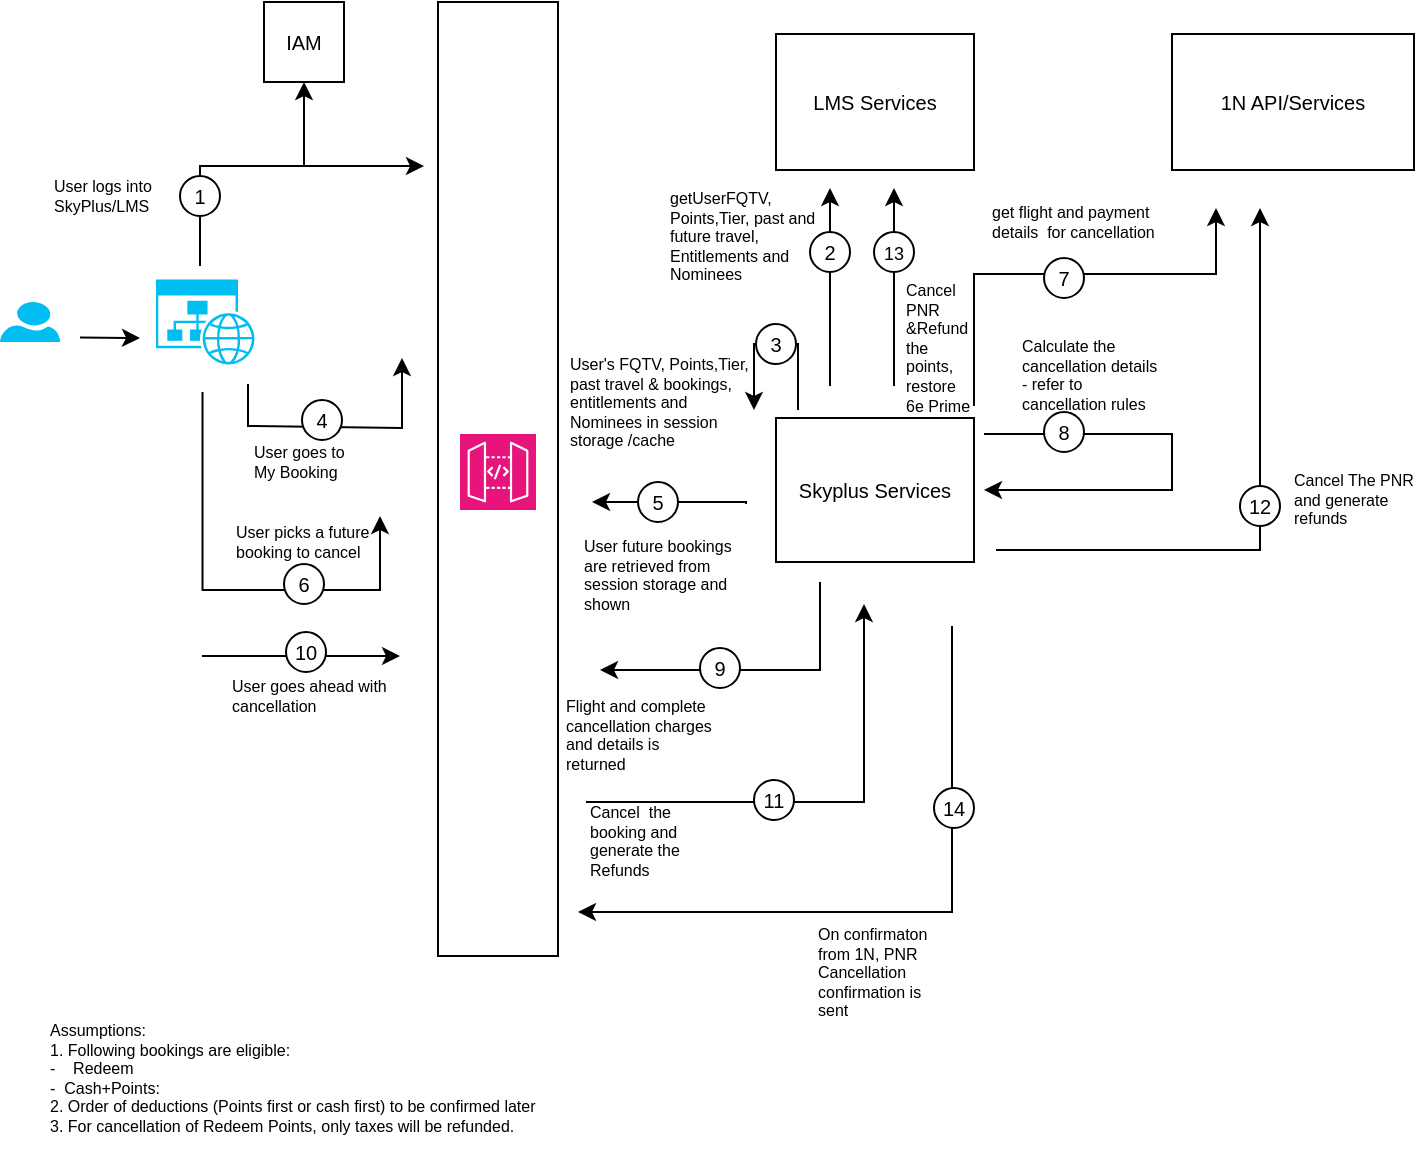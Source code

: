 <mxfile version="24.0.2" type="github" pages="2">
  <diagram name="RedeemPoints_CashPoints" id="OwfiVeOAE6O_KrkkMr-Q">
    <mxGraphModel dx="1034" dy="446" grid="1" gridSize="11" guides="1" tooltips="1" connect="1" arrows="1" fold="1" page="1" pageScale="1" pageWidth="850" pageHeight="1100" math="0" shadow="0">
      <root>
        <mxCell id="0" />
        <mxCell id="1" parent="0" />
        <mxCell id="SMNPBds_AobCi2813BHv-37" value="" style="verticalLabelPosition=bottom;html=1;verticalAlign=top;align=center;strokeColor=none;fillColor=#00BEF2;shape=mxgraph.azure.user;" parent="1" vertex="1">
          <mxGeometry x="8" y="190" width="30" height="20" as="geometry" />
        </mxCell>
        <mxCell id="SMNPBds_AobCi2813BHv-42" value="" style="rounded=0;whiteSpace=wrap;html=1;" parent="1" vertex="1">
          <mxGeometry x="227" y="40" width="60" height="477" as="geometry" />
        </mxCell>
        <mxCell id="SMNPBds_AobCi2813BHv-39" value="" style="verticalLabelPosition=bottom;html=1;verticalAlign=top;align=center;strokeColor=none;fillColor=#00BEF2;shape=mxgraph.azure.website_generic;pointerEvents=1;" parent="1" vertex="1">
          <mxGeometry x="86" y="178.75" width="50" height="42.5" as="geometry" />
        </mxCell>
        <mxCell id="SMNPBds_AobCi2813BHv-41" value="" style="sketch=0;points=[[0,0,0],[0.25,0,0],[0.5,0,0],[0.75,0,0],[1,0,0],[0,1,0],[0.25,1,0],[0.5,1,0],[0.75,1,0],[1,1,0],[0,0.25,0],[0,0.5,0],[0,0.75,0],[1,0.25,0],[1,0.5,0],[1,0.75,0]];outlineConnect=0;fontColor=#232F3E;fillColor=#E7157B;strokeColor=#ffffff;dashed=0;verticalLabelPosition=bottom;verticalAlign=top;align=center;html=1;fontSize=12;fontStyle=0;aspect=fixed;shape=mxgraph.aws4.resourceIcon;resIcon=mxgraph.aws4.api_gateway;" parent="1" vertex="1">
          <mxGeometry x="238" y="256" width="38" height="38" as="geometry" />
        </mxCell>
        <mxCell id="SMNPBds_AobCi2813BHv-43" value="" style="endArrow=classic;html=1;rounded=0;" parent="1" edge="1">
          <mxGeometry width="50" height="50" relative="1" as="geometry">
            <mxPoint x="48" y="207.75" as="sourcePoint" />
            <mxPoint x="78" y="208" as="targetPoint" />
          </mxGeometry>
        </mxCell>
        <mxCell id="SMNPBds_AobCi2813BHv-44" value="" style="endArrow=classic;html=1;rounded=0;" parent="1" edge="1">
          <mxGeometry width="50" height="50" relative="1" as="geometry">
            <mxPoint x="108" y="172" as="sourcePoint" />
            <mxPoint x="220" y="122" as="targetPoint" />
            <Array as="points">
              <mxPoint x="108" y="122" />
            </Array>
          </mxGeometry>
        </mxCell>
        <mxCell id="SMNPBds_AobCi2813BHv-49" value="" style="endArrow=classic;html=1;rounded=0;entryX=0.5;entryY=1;entryDx=0;entryDy=0;" parent="1" target="SMNPBds_AobCi2813BHv-48" edge="1">
          <mxGeometry width="50" height="50" relative="1" as="geometry">
            <mxPoint x="160" y="122" as="sourcePoint" />
            <mxPoint x="200" y="72" as="targetPoint" />
          </mxGeometry>
        </mxCell>
        <mxCell id="SMNPBds_AobCi2813BHv-48" value="&lt;font style=&quot;font-size: 10px;&quot;&gt;IAM&lt;/font&gt;" style="rounded=0;whiteSpace=wrap;html=1;" parent="1" vertex="1">
          <mxGeometry x="140" y="40" width="40" height="40" as="geometry" />
        </mxCell>
        <mxCell id="SMNPBds_AobCi2813BHv-47" value="" style="ellipse;whiteSpace=wrap;html=1;aspect=fixed;" parent="1" vertex="1">
          <mxGeometry x="98" y="127" width="20" height="20" as="geometry" />
        </mxCell>
        <mxCell id="SMNPBds_AobCi2813BHv-46" value="&lt;font style=&quot;font-size: 10px;&quot;&gt;1&lt;/font&gt;" style="text;html=1;strokeColor=none;fillColor=none;align=center;verticalAlign=middle;whiteSpace=wrap;rounded=0;" parent="1" vertex="1">
          <mxGeometry x="93" y="127" width="30" height="20" as="geometry" />
        </mxCell>
        <mxCell id="SMNPBds_AobCi2813BHv-54" value="User logs into SkyPlus/LMS" style="text;html=1;strokeColor=none;fillColor=none;align=left;verticalAlign=top;whiteSpace=wrap;rounded=0;fontSize=8;" parent="1" vertex="1">
          <mxGeometry x="32.5" y="120.5" width="58.5" height="38.5" as="geometry" />
        </mxCell>
        <mxCell id="SMNPBds_AobCi2813BHv-55" value="" style="endArrow=classic;html=1;rounded=0;entryX=1;entryY=1;entryDx=0;entryDy=0;" parent="1" edge="1">
          <mxGeometry width="50" height="50" relative="1" as="geometry">
            <mxPoint x="132" y="231" as="sourcePoint" />
            <mxPoint x="209" y="218" as="targetPoint" />
            <Array as="points">
              <mxPoint x="132" y="252" />
              <mxPoint x="209" y="253" />
            </Array>
          </mxGeometry>
        </mxCell>
        <mxCell id="SMNPBds_AobCi2813BHv-56" value="" style="ellipse;whiteSpace=wrap;html=1;aspect=fixed;" parent="1" vertex="1">
          <mxGeometry x="159" y="239" width="20" height="20" as="geometry" />
        </mxCell>
        <mxCell id="SMNPBds_AobCi2813BHv-57" value="&lt;font style=&quot;font-size: 10px;&quot;&gt;4&lt;/font&gt;" style="text;html=1;strokeColor=none;fillColor=none;align=center;verticalAlign=middle;whiteSpace=wrap;rounded=0;" parent="1" vertex="1">
          <mxGeometry x="154" y="239" width="30" height="20" as="geometry" />
        </mxCell>
        <mxCell id="SMNPBds_AobCi2813BHv-58" value="User goes to My Booking" style="text;html=1;strokeColor=none;fillColor=none;align=left;verticalAlign=top;whiteSpace=wrap;rounded=0;fontSize=8;" parent="1" vertex="1">
          <mxGeometry x="132.5" y="253.5" width="58.5" height="43.5" as="geometry" />
        </mxCell>
        <mxCell id="SMNPBds_AobCi2813BHv-59" value="&lt;font style=&quot;font-size: 10px;&quot;&gt;LMS Services&lt;/font&gt;" style="rounded=0;whiteSpace=wrap;html=1;" parent="1" vertex="1">
          <mxGeometry x="396" y="56" width="99" height="68" as="geometry" />
        </mxCell>
        <mxCell id="SMNPBds_AobCi2813BHv-60" value="&lt;font style=&quot;font-size: 10px;&quot;&gt;Skyplus Services&lt;/font&gt;" style="rounded=0;whiteSpace=wrap;html=1;" parent="1" vertex="1">
          <mxGeometry x="396" y="248" width="99" height="72" as="geometry" />
        </mxCell>
        <mxCell id="SMNPBds_AobCi2813BHv-70" value="&lt;font style=&quot;font-size: 10px;&quot;&gt;1N API/Services&lt;/font&gt;" style="rounded=0;whiteSpace=wrap;html=1;" parent="1" vertex="1">
          <mxGeometry x="594" y="56" width="121" height="68" as="geometry" />
        </mxCell>
        <mxCell id="SMNPBds_AobCi2813BHv-84" value="" style="endArrow=classic;html=1;rounded=0;" parent="1" edge="1">
          <mxGeometry width="50" height="50" relative="1" as="geometry">
            <mxPoint x="500" y="256" as="sourcePoint" />
            <mxPoint x="500" y="284" as="targetPoint" />
            <Array as="points">
              <mxPoint x="594" y="256" />
              <mxPoint x="594" y="284" />
            </Array>
          </mxGeometry>
        </mxCell>
        <mxCell id="SMNPBds_AobCi2813BHv-85" value="" style="ellipse;whiteSpace=wrap;html=1;aspect=fixed;" parent="1" vertex="1">
          <mxGeometry x="530" y="245" width="20" height="20" as="geometry" />
        </mxCell>
        <mxCell id="SMNPBds_AobCi2813BHv-86" value="&lt;span style=&quot;font-size: 10px;&quot;&gt;8&lt;/span&gt;" style="text;html=1;strokeColor=none;fillColor=none;align=center;verticalAlign=middle;whiteSpace=wrap;rounded=0;" parent="1" vertex="1">
          <mxGeometry x="525" y="245" width="30" height="20" as="geometry" />
        </mxCell>
        <mxCell id="0PA8DL0PbdsnvtNAlWwM-7" value="Calculate the cancellation details - refer to cancellation rules" style="text;html=1;strokeColor=none;fillColor=none;align=left;verticalAlign=top;whiteSpace=wrap;rounded=0;fontSize=8;" parent="1" vertex="1">
          <mxGeometry x="516.87" y="201" width="72" height="33" as="geometry" />
        </mxCell>
        <mxCell id="0PA8DL0PbdsnvtNAlWwM-42" value="" style="endArrow=classic;html=1;rounded=0;" parent="1" edge="1">
          <mxGeometry width="50" height="50" relative="1" as="geometry">
            <mxPoint x="381" y="291" as="sourcePoint" />
            <mxPoint x="304" y="290" as="targetPoint" />
            <Array as="points">
              <mxPoint x="381" y="290" />
              <mxPoint x="304" y="290" />
            </Array>
          </mxGeometry>
        </mxCell>
        <mxCell id="0PA8DL0PbdsnvtNAlWwM-43" value="" style="ellipse;whiteSpace=wrap;html=1;aspect=fixed;" parent="1" vertex="1">
          <mxGeometry x="327" y="280" width="20" height="20" as="geometry" />
        </mxCell>
        <mxCell id="0PA8DL0PbdsnvtNAlWwM-44" value="&lt;font style=&quot;font-size: 10px;&quot;&gt;5&lt;/font&gt;" style="text;html=1;strokeColor=none;fillColor=none;align=center;verticalAlign=middle;whiteSpace=wrap;rounded=0;" parent="1" vertex="1">
          <mxGeometry x="322" y="280" width="30" height="20" as="geometry" />
        </mxCell>
        <mxCell id="b6XpkM-lyrF8tY9y0PFV-2" value="" style="endArrow=classic;html=1;rounded=0;" parent="1" edge="1">
          <mxGeometry width="50" height="50" relative="1" as="geometry">
            <mxPoint x="407" y="244" as="sourcePoint" />
            <mxPoint x="385" y="244" as="targetPoint" />
            <Array as="points">
              <mxPoint x="407" y="211" />
              <mxPoint x="385" y="211" />
            </Array>
          </mxGeometry>
        </mxCell>
        <mxCell id="b6XpkM-lyrF8tY9y0PFV-3" value="User&#39;s FQTV, Points,Tier, past travel &amp;amp; bookings, entitlements and Nominees in session storage /cache" style="text;html=1;strokeColor=none;fillColor=none;align=left;verticalAlign=top;whiteSpace=wrap;rounded=0;fontSize=8;" parent="1" vertex="1">
          <mxGeometry x="291" y="210" width="94" height="52" as="geometry" />
        </mxCell>
        <mxCell id="b6XpkM-lyrF8tY9y0PFV-6" value="" style="ellipse;whiteSpace=wrap;html=1;aspect=fixed;" parent="1" vertex="1">
          <mxGeometry x="386" y="201" width="20" height="20" as="geometry" />
        </mxCell>
        <mxCell id="b6XpkM-lyrF8tY9y0PFV-7" value="&lt;font style=&quot;font-size: 10px;&quot;&gt;3&lt;/font&gt;" style="text;html=1;strokeColor=none;fillColor=none;align=center;verticalAlign=middle;whiteSpace=wrap;rounded=0;" parent="1" vertex="1">
          <mxGeometry x="381" y="201" width="30" height="20" as="geometry" />
        </mxCell>
        <mxCell id="59oDwtAQfjxM6hvadUJi-1" value="Assumptions:&lt;br&gt;1. Following bookings are eligible:&lt;div&gt;-&amp;nbsp; &amp;nbsp; Redeem&lt;/div&gt;&lt;div&gt;-&amp;nbsp; Cash+Points:&amp;nbsp;&lt;/div&gt;&lt;div&gt;2. Order of deductions (Points first or cash first) to be confirmed later&lt;/div&gt;&lt;div&gt;3. For cancellation of Redeem Points, only taxes will be refunded.&amp;nbsp;&lt;/div&gt;" style="text;html=1;strokeColor=none;fillColor=none;align=left;verticalAlign=top;whiteSpace=wrap;rounded=0;fontSize=8;" parent="1" vertex="1">
          <mxGeometry x="31.38" y="542.5" width="275.25" height="73.5" as="geometry" />
        </mxCell>
        <mxCell id="mPE1qaVlTOJG_pVsWpJ8-4" value="User future bookings are retrieved from session storage and shown" style="text;html=1;strokeColor=none;fillColor=none;align=left;verticalAlign=top;whiteSpace=wrap;rounded=0;fontSize=8;" parent="1" vertex="1">
          <mxGeometry x="298.38" y="301" width="79.25" height="33" as="geometry" />
        </mxCell>
        <mxCell id="mPE1qaVlTOJG_pVsWpJ8-6" value="" style="endArrow=classic;html=1;rounded=0;" parent="1" edge="1">
          <mxGeometry width="50" height="50" relative="1" as="geometry">
            <mxPoint x="109.26" y="235" as="sourcePoint" />
            <mxPoint x="198" y="297" as="targetPoint" />
            <Array as="points">
              <mxPoint x="109.26" y="334" />
              <mxPoint x="198" y="334" />
            </Array>
          </mxGeometry>
        </mxCell>
        <mxCell id="mPE1qaVlTOJG_pVsWpJ8-7" value="User picks a future booking to cancel" style="text;html=1;strokeColor=none;fillColor=none;align=left;verticalAlign=top;whiteSpace=wrap;rounded=0;fontSize=8;" parent="1" vertex="1">
          <mxGeometry x="124.12" y="294" width="75.25" height="36" as="geometry" />
        </mxCell>
        <mxCell id="mPE1qaVlTOJG_pVsWpJ8-8" value="" style="ellipse;whiteSpace=wrap;html=1;aspect=fixed;" parent="1" vertex="1">
          <mxGeometry x="150" y="321" width="20" height="20" as="geometry" />
        </mxCell>
        <mxCell id="mPE1qaVlTOJG_pVsWpJ8-9" value="&lt;font style=&quot;font-size: 10px;&quot;&gt;6&lt;/font&gt;" style="text;html=1;strokeColor=none;fillColor=none;align=center;verticalAlign=middle;whiteSpace=wrap;rounded=0;" parent="1" vertex="1">
          <mxGeometry x="145" y="321" width="30" height="20" as="geometry" />
        </mxCell>
        <mxCell id="mPE1qaVlTOJG_pVsWpJ8-10" value="" style="endArrow=classic;html=1;rounded=0;" parent="1" edge="1">
          <mxGeometry width="50" height="50" relative="1" as="geometry">
            <mxPoint x="109" y="367" as="sourcePoint" />
            <mxPoint x="208" y="367" as="targetPoint" />
            <Array as="points">
              <mxPoint x="109" y="367" />
              <mxPoint x="153" y="367" />
            </Array>
          </mxGeometry>
        </mxCell>
        <mxCell id="Gt4goCBHLAexRyP_5FmJ-1" value="" style="endArrow=classic;html=1;rounded=0;" parent="1" edge="1">
          <mxGeometry width="50" height="50" relative="1" as="geometry">
            <mxPoint x="484" y="352" as="sourcePoint" />
            <mxPoint x="297" y="495" as="targetPoint" />
            <Array as="points">
              <mxPoint x="484" y="495" />
            </Array>
          </mxGeometry>
        </mxCell>
        <mxCell id="Gt4goCBHLAexRyP_5FmJ-2" value="On confirmaton from 1N, PNR Cancellation confirmation is sent" style="text;html=1;strokeColor=none;fillColor=none;align=left;verticalAlign=top;whiteSpace=wrap;rounded=0;fontSize=8;" parent="1" vertex="1">
          <mxGeometry x="415" y="495" width="61" height="58" as="geometry" />
        </mxCell>
        <mxCell id="Gt4goCBHLAexRyP_5FmJ-3" value="" style="ellipse;whiteSpace=wrap;html=1;aspect=fixed;" parent="1" vertex="1">
          <mxGeometry x="475" y="433" width="20" height="20" as="geometry" />
        </mxCell>
        <mxCell id="Gt4goCBHLAexRyP_5FmJ-4" value="&lt;font style=&quot;font-size: 10px;&quot;&gt;14&lt;/font&gt;" style="text;html=1;strokeColor=none;fillColor=none;align=center;verticalAlign=middle;whiteSpace=wrap;rounded=0;" parent="1" vertex="1">
          <mxGeometry x="470" y="433" width="30" height="20" as="geometry" />
        </mxCell>
        <mxCell id="zOfcuc4DC-uXZ8jPm337-7" value="" style="endArrow=classic;html=1;rounded=0;" parent="1" edge="1">
          <mxGeometry width="50" height="50" relative="1" as="geometry">
            <mxPoint x="495" y="242" as="sourcePoint" />
            <mxPoint x="616" y="143" as="targetPoint" />
            <Array as="points">
              <mxPoint x="495" y="176" />
              <mxPoint x="539" y="176" />
              <mxPoint x="616" y="176" />
            </Array>
          </mxGeometry>
        </mxCell>
        <mxCell id="zOfcuc4DC-uXZ8jPm337-8" value="" style="ellipse;whiteSpace=wrap;html=1;aspect=fixed;" parent="1" vertex="1">
          <mxGeometry x="530" y="168" width="20" height="20" as="geometry" />
        </mxCell>
        <mxCell id="zOfcuc4DC-uXZ8jPm337-9" value="&lt;font style=&quot;font-size: 10px;&quot;&gt;7&lt;/font&gt;" style="text;html=1;strokeColor=none;fillColor=none;align=center;verticalAlign=middle;whiteSpace=wrap;rounded=0;" parent="1" vertex="1">
          <mxGeometry x="525" y="168" width="30" height="20" as="geometry" />
        </mxCell>
        <mxCell id="zOfcuc4DC-uXZ8jPm337-10" value="get flight and payment details&amp;nbsp; for cancellation" style="text;html=1;strokeColor=none;fillColor=none;align=left;verticalAlign=top;whiteSpace=wrap;rounded=0;fontSize=8;" parent="1" vertex="1">
          <mxGeometry x="501.5" y="134" width="87.37" height="33" as="geometry" />
        </mxCell>
        <mxCell id="zOfcuc4DC-uXZ8jPm337-12" value="" style="endArrow=classic;html=1;rounded=0;" parent="1" edge="1">
          <mxGeometry width="50" height="50" relative="1" as="geometry">
            <mxPoint x="423" y="232" as="sourcePoint" />
            <mxPoint x="423" y="133" as="targetPoint" />
          </mxGeometry>
        </mxCell>
        <mxCell id="zOfcuc4DC-uXZ8jPm337-13" value="getUserFQTV, Points,Tier, past and future travel, Entitlements and Nominees" style="text;html=1;strokeColor=none;fillColor=none;align=left;verticalAlign=top;whiteSpace=wrap;rounded=0;fontSize=8;" parent="1" vertex="1">
          <mxGeometry x="341" y="127" width="83" height="30" as="geometry" />
        </mxCell>
        <mxCell id="zOfcuc4DC-uXZ8jPm337-14" value="" style="ellipse;whiteSpace=wrap;html=1;aspect=fixed;" parent="1" vertex="1">
          <mxGeometry x="413" y="155" width="20" height="20" as="geometry" />
        </mxCell>
        <mxCell id="zOfcuc4DC-uXZ8jPm337-15" value="&lt;font style=&quot;font-size: 10px;&quot;&gt;2&lt;/font&gt;" style="text;html=1;strokeColor=none;fillColor=none;align=center;verticalAlign=middle;whiteSpace=wrap;rounded=0;" parent="1" vertex="1">
          <mxGeometry x="408" y="155" width="30" height="20" as="geometry" />
        </mxCell>
        <mxCell id="zOfcuc4DC-uXZ8jPm337-19" value="" style="endArrow=classic;html=1;rounded=0;" parent="1" edge="1">
          <mxGeometry width="50" height="50" relative="1" as="geometry">
            <mxPoint x="418" y="330" as="sourcePoint" />
            <mxPoint x="308" y="374" as="targetPoint" />
            <Array as="points">
              <mxPoint x="418" y="374" />
              <mxPoint x="352" y="374" />
            </Array>
          </mxGeometry>
        </mxCell>
        <mxCell id="zOfcuc4DC-uXZ8jPm337-20" value="" style="ellipse;whiteSpace=wrap;html=1;aspect=fixed;" parent="1" vertex="1">
          <mxGeometry x="358" y="363" width="20" height="20" as="geometry" />
        </mxCell>
        <mxCell id="zOfcuc4DC-uXZ8jPm337-21" value="&lt;span style=&quot;font-size: 10px;&quot;&gt;9&lt;/span&gt;" style="text;html=1;strokeColor=none;fillColor=none;align=center;verticalAlign=middle;whiteSpace=wrap;rounded=0;" parent="1" vertex="1">
          <mxGeometry x="353" y="363" width="30" height="20" as="geometry" />
        </mxCell>
        <mxCell id="zOfcuc4DC-uXZ8jPm337-22" value="Flight and complete cancellation charges and details is returned&amp;nbsp;" style="text;html=1;strokeColor=none;fillColor=none;align=left;verticalAlign=top;whiteSpace=wrap;rounded=0;fontSize=8;" parent="1" vertex="1">
          <mxGeometry x="289" y="381" width="82" height="33" as="geometry" />
        </mxCell>
        <mxCell id="zOfcuc4DC-uXZ8jPm337-31" value="User goes ahead with cancellation" style="text;html=1;strokeColor=none;fillColor=none;align=left;verticalAlign=top;whiteSpace=wrap;rounded=0;fontSize=8;" parent="1" vertex="1">
          <mxGeometry x="121.88" y="371" width="86.25" height="27" as="geometry" />
        </mxCell>
        <mxCell id="zOfcuc4DC-uXZ8jPm337-34" value="" style="ellipse;whiteSpace=wrap;html=1;aspect=fixed;" parent="1" vertex="1">
          <mxGeometry x="151" y="355" width="20" height="20" as="geometry" />
        </mxCell>
        <mxCell id="zOfcuc4DC-uXZ8jPm337-35" value="&lt;font style=&quot;font-size: 10px;&quot;&gt;10&lt;/font&gt;" style="text;html=1;strokeColor=none;fillColor=none;align=center;verticalAlign=middle;whiteSpace=wrap;rounded=0;" parent="1" vertex="1">
          <mxGeometry x="146" y="355" width="30" height="20" as="geometry" />
        </mxCell>
        <mxCell id="zOfcuc4DC-uXZ8jPm337-36" value="" style="endArrow=classic;html=1;rounded=0;" parent="1" edge="1">
          <mxGeometry width="50" height="50" relative="1" as="geometry">
            <mxPoint x="301" y="440" as="sourcePoint" />
            <mxPoint x="440" y="341" as="targetPoint" />
            <Array as="points">
              <mxPoint x="440" y="440" />
            </Array>
          </mxGeometry>
        </mxCell>
        <mxCell id="zOfcuc4DC-uXZ8jPm337-37" value="" style="ellipse;whiteSpace=wrap;html=1;aspect=fixed;" parent="1" vertex="1">
          <mxGeometry x="385" y="429" width="20" height="20" as="geometry" />
        </mxCell>
        <mxCell id="zOfcuc4DC-uXZ8jPm337-38" value="&lt;font style=&quot;font-size: 10px;&quot;&gt;11&lt;/font&gt;" style="text;html=1;strokeColor=none;fillColor=none;align=center;verticalAlign=middle;whiteSpace=wrap;rounded=0;" parent="1" vertex="1">
          <mxGeometry x="380" y="429" width="30" height="20" as="geometry" />
        </mxCell>
        <mxCell id="zOfcuc4DC-uXZ8jPm337-39" value="Cancel&amp;nbsp; the booking and generate the Refunds" style="text;html=1;strokeColor=none;fillColor=none;align=left;verticalAlign=top;whiteSpace=wrap;rounded=0;fontSize=8;" parent="1" vertex="1">
          <mxGeometry x="301" y="434" width="51" height="24.5" as="geometry" />
        </mxCell>
        <mxCell id="zOfcuc4DC-uXZ8jPm337-40" value="" style="endArrow=classic;html=1;rounded=0;" parent="1" edge="1">
          <mxGeometry width="50" height="50" relative="1" as="geometry">
            <mxPoint x="506" y="314" as="sourcePoint" />
            <mxPoint x="638" y="143" as="targetPoint" />
            <Array as="points">
              <mxPoint x="561" y="314" />
              <mxPoint x="638" y="314" />
              <mxPoint x="638" y="270" />
            </Array>
          </mxGeometry>
        </mxCell>
        <mxCell id="zOfcuc4DC-uXZ8jPm337-41" value="" style="ellipse;whiteSpace=wrap;html=1;aspect=fixed;" parent="1" vertex="1">
          <mxGeometry x="628" y="282" width="20" height="20" as="geometry" />
        </mxCell>
        <mxCell id="zOfcuc4DC-uXZ8jPm337-42" value="&lt;font style=&quot;font-size: 10px;&quot;&gt;12&lt;/font&gt;" style="text;html=1;strokeColor=none;fillColor=none;align=center;verticalAlign=middle;whiteSpace=wrap;rounded=0;" parent="1" vertex="1">
          <mxGeometry x="623" y="282" width="30" height="20" as="geometry" />
        </mxCell>
        <mxCell id="zOfcuc4DC-uXZ8jPm337-43" value="Cancel The PNR and generate refunds" style="text;html=1;strokeColor=none;fillColor=none;align=left;verticalAlign=top;whiteSpace=wrap;rounded=0;fontSize=8;" parent="1" vertex="1">
          <mxGeometry x="653" y="267.5" width="62" height="33" as="geometry" />
        </mxCell>
        <mxCell id="zOfcuc4DC-uXZ8jPm337-49" value="" style="endArrow=classic;html=1;rounded=0;" parent="1" edge="1">
          <mxGeometry width="50" height="50" relative="1" as="geometry">
            <mxPoint x="455" y="232" as="sourcePoint" />
            <mxPoint x="455" y="133" as="targetPoint" />
          </mxGeometry>
        </mxCell>
        <mxCell id="zOfcuc4DC-uXZ8jPm337-50" value="&lt;font style=&quot;font-size: 9px;&quot;&gt;13&lt;/font&gt;" style="ellipse;whiteSpace=wrap;html=1;aspect=fixed;fontSize=10;" parent="1" vertex="1">
          <mxGeometry x="445" y="155" width="20" height="20" as="geometry" />
        </mxCell>
        <mxCell id="zOfcuc4DC-uXZ8jPm337-51" value="Cancel PNR &amp;amp;Refund the points, restore 6e Prime" style="text;html=1;strokeColor=none;fillColor=none;align=left;verticalAlign=top;whiteSpace=wrap;rounded=0;fontSize=8;" parent="1" vertex="1">
          <mxGeometry x="458.5" y="172.75" width="36.5" height="25.25" as="geometry" />
        </mxCell>
      </root>
    </mxGraphModel>
  </diagram>
  <diagram id="tfOoxKZsEUQnKDMy-ZZV" name="CancelEarnCash">
    <mxGraphModel dx="1034" dy="446" grid="1" gridSize="11" guides="1" tooltips="1" connect="1" arrows="1" fold="1" page="1" pageScale="1" pageWidth="850" pageHeight="1100" math="0" shadow="0">
      <root>
        <mxCell id="0" />
        <mxCell id="1" parent="0" />
        <mxCell id="yZESZKWZYeRqyRCKHFqY-1" value="" style="verticalLabelPosition=bottom;html=1;verticalAlign=top;align=center;strokeColor=none;fillColor=#00BEF2;shape=mxgraph.azure.user;" vertex="1" parent="1">
          <mxGeometry x="8" y="190" width="30" height="20" as="geometry" />
        </mxCell>
        <mxCell id="yZESZKWZYeRqyRCKHFqY-2" value="" style="rounded=0;whiteSpace=wrap;html=1;" vertex="1" parent="1">
          <mxGeometry x="227" y="40" width="60" height="477" as="geometry" />
        </mxCell>
        <mxCell id="yZESZKWZYeRqyRCKHFqY-3" value="" style="verticalLabelPosition=bottom;html=1;verticalAlign=top;align=center;strokeColor=none;fillColor=#00BEF2;shape=mxgraph.azure.website_generic;pointerEvents=1;" vertex="1" parent="1">
          <mxGeometry x="86" y="178.75" width="50" height="42.5" as="geometry" />
        </mxCell>
        <mxCell id="yZESZKWZYeRqyRCKHFqY-4" value="" style="sketch=0;points=[[0,0,0],[0.25,0,0],[0.5,0,0],[0.75,0,0],[1,0,0],[0,1,0],[0.25,1,0],[0.5,1,0],[0.75,1,0],[1,1,0],[0,0.25,0],[0,0.5,0],[0,0.75,0],[1,0.25,0],[1,0.5,0],[1,0.75,0]];outlineConnect=0;fontColor=#232F3E;fillColor=#E7157B;strokeColor=#ffffff;dashed=0;verticalLabelPosition=bottom;verticalAlign=top;align=center;html=1;fontSize=12;fontStyle=0;aspect=fixed;shape=mxgraph.aws4.resourceIcon;resIcon=mxgraph.aws4.api_gateway;" vertex="1" parent="1">
          <mxGeometry x="238" y="256" width="38" height="38" as="geometry" />
        </mxCell>
        <mxCell id="yZESZKWZYeRqyRCKHFqY-5" value="" style="endArrow=classic;html=1;rounded=0;" edge="1" parent="1">
          <mxGeometry width="50" height="50" relative="1" as="geometry">
            <mxPoint x="48" y="207.75" as="sourcePoint" />
            <mxPoint x="78" y="208" as="targetPoint" />
          </mxGeometry>
        </mxCell>
        <mxCell id="yZESZKWZYeRqyRCKHFqY-6" value="" style="endArrow=classic;html=1;rounded=0;" edge="1" parent="1">
          <mxGeometry width="50" height="50" relative="1" as="geometry">
            <mxPoint x="108" y="172" as="sourcePoint" />
            <mxPoint x="220" y="122" as="targetPoint" />
            <Array as="points">
              <mxPoint x="108" y="122" />
            </Array>
          </mxGeometry>
        </mxCell>
        <mxCell id="yZESZKWZYeRqyRCKHFqY-8" value="" style="endArrow=classic;html=1;rounded=0;entryX=0.5;entryY=1;entryDx=0;entryDy=0;" edge="1" parent="1" target="yZESZKWZYeRqyRCKHFqY-9">
          <mxGeometry width="50" height="50" relative="1" as="geometry">
            <mxPoint x="160" y="122" as="sourcePoint" />
            <mxPoint x="200" y="72" as="targetPoint" />
          </mxGeometry>
        </mxCell>
        <mxCell id="yZESZKWZYeRqyRCKHFqY-9" value="&lt;font style=&quot;font-size: 10px;&quot;&gt;IAM&lt;/font&gt;" style="rounded=0;whiteSpace=wrap;html=1;" vertex="1" parent="1">
          <mxGeometry x="140" y="40" width="40" height="40" as="geometry" />
        </mxCell>
        <mxCell id="yZESZKWZYeRqyRCKHFqY-11" value="" style="ellipse;whiteSpace=wrap;html=1;aspect=fixed;" vertex="1" parent="1">
          <mxGeometry x="98" y="127" width="20" height="20" as="geometry" />
        </mxCell>
        <mxCell id="yZESZKWZYeRqyRCKHFqY-12" value="&lt;font style=&quot;font-size: 10px;&quot;&gt;1&lt;/font&gt;" style="text;html=1;strokeColor=none;fillColor=none;align=center;verticalAlign=middle;whiteSpace=wrap;rounded=0;" vertex="1" parent="1">
          <mxGeometry x="93" y="127" width="30" height="20" as="geometry" />
        </mxCell>
        <mxCell id="yZESZKWZYeRqyRCKHFqY-13" value="User logs into SkyPlus/LMS" style="text;html=1;strokeColor=none;fillColor=none;align=left;verticalAlign=top;whiteSpace=wrap;rounded=0;fontSize=8;" vertex="1" parent="1">
          <mxGeometry x="32.5" y="120.5" width="58.5" height="38.5" as="geometry" />
        </mxCell>
        <mxCell id="yZESZKWZYeRqyRCKHFqY-14" value="" style="endArrow=classic;html=1;rounded=0;entryX=1;entryY=1;entryDx=0;entryDy=0;" edge="1" parent="1">
          <mxGeometry width="50" height="50" relative="1" as="geometry">
            <mxPoint x="132" y="231" as="sourcePoint" />
            <mxPoint x="209" y="218" as="targetPoint" />
            <Array as="points">
              <mxPoint x="132" y="252" />
              <mxPoint x="209" y="253" />
            </Array>
          </mxGeometry>
        </mxCell>
        <mxCell id="yZESZKWZYeRqyRCKHFqY-15" value="" style="ellipse;whiteSpace=wrap;html=1;aspect=fixed;" vertex="1" parent="1">
          <mxGeometry x="159" y="239" width="20" height="20" as="geometry" />
        </mxCell>
        <mxCell id="yZESZKWZYeRqyRCKHFqY-16" value="&lt;font style=&quot;font-size: 10px;&quot;&gt;4&lt;/font&gt;" style="text;html=1;strokeColor=none;fillColor=none;align=center;verticalAlign=middle;whiteSpace=wrap;rounded=0;" vertex="1" parent="1">
          <mxGeometry x="154" y="239" width="30" height="20" as="geometry" />
        </mxCell>
        <mxCell id="yZESZKWZYeRqyRCKHFqY-17" value="User goes to My Booking" style="text;html=1;strokeColor=none;fillColor=none;align=left;verticalAlign=top;whiteSpace=wrap;rounded=0;fontSize=8;" vertex="1" parent="1">
          <mxGeometry x="132.5" y="253.5" width="58.5" height="43.5" as="geometry" />
        </mxCell>
        <mxCell id="yZESZKWZYeRqyRCKHFqY-18" value="&lt;font style=&quot;font-size: 10px;&quot;&gt;LMS Services&lt;/font&gt;" style="rounded=0;whiteSpace=wrap;html=1;" vertex="1" parent="1">
          <mxGeometry x="396" y="56" width="99" height="68" as="geometry" />
        </mxCell>
        <mxCell id="yZESZKWZYeRqyRCKHFqY-19" value="&lt;font style=&quot;font-size: 10px;&quot;&gt;Skyplus Services&lt;/font&gt;" style="rounded=0;whiteSpace=wrap;html=1;" vertex="1" parent="1">
          <mxGeometry x="396" y="248" width="99" height="72" as="geometry" />
        </mxCell>
        <mxCell id="yZESZKWZYeRqyRCKHFqY-20" value="&lt;font style=&quot;font-size: 10px;&quot;&gt;1N API/Services&lt;/font&gt;" style="rounded=0;whiteSpace=wrap;html=1;" vertex="1" parent="1">
          <mxGeometry x="594" y="56" width="121" height="68" as="geometry" />
        </mxCell>
        <mxCell id="yZESZKWZYeRqyRCKHFqY-25" value="" style="endArrow=classic;html=1;rounded=0;" edge="1" parent="1">
          <mxGeometry width="50" height="50" relative="1" as="geometry">
            <mxPoint x="381" y="291" as="sourcePoint" />
            <mxPoint x="304" y="290" as="targetPoint" />
            <Array as="points">
              <mxPoint x="381" y="290" />
              <mxPoint x="304" y="290" />
            </Array>
          </mxGeometry>
        </mxCell>
        <mxCell id="yZESZKWZYeRqyRCKHFqY-26" value="" style="ellipse;whiteSpace=wrap;html=1;aspect=fixed;" vertex="1" parent="1">
          <mxGeometry x="327" y="280" width="20" height="20" as="geometry" />
        </mxCell>
        <mxCell id="yZESZKWZYeRqyRCKHFqY-27" value="&lt;font style=&quot;font-size: 10px;&quot;&gt;5&lt;/font&gt;" style="text;html=1;strokeColor=none;fillColor=none;align=center;verticalAlign=middle;whiteSpace=wrap;rounded=0;" vertex="1" parent="1">
          <mxGeometry x="322" y="280" width="30" height="20" as="geometry" />
        </mxCell>
        <mxCell id="yZESZKWZYeRqyRCKHFqY-28" value="" style="endArrow=classic;html=1;rounded=0;" edge="1" parent="1">
          <mxGeometry width="50" height="50" relative="1" as="geometry">
            <mxPoint x="407" y="244" as="sourcePoint" />
            <mxPoint x="385" y="244" as="targetPoint" />
            <Array as="points">
              <mxPoint x="407" y="211" />
              <mxPoint x="385" y="211" />
            </Array>
          </mxGeometry>
        </mxCell>
        <mxCell id="yZESZKWZYeRqyRCKHFqY-29" value="User&#39;s FQTV, Points,Tier, past travel &amp;amp; bookings, entitlements and Nominees in session storage /cache" style="text;html=1;strokeColor=none;fillColor=none;align=left;verticalAlign=top;whiteSpace=wrap;rounded=0;fontSize=8;" vertex="1" parent="1">
          <mxGeometry x="291" y="210" width="94" height="52" as="geometry" />
        </mxCell>
        <mxCell id="yZESZKWZYeRqyRCKHFqY-30" value="" style="ellipse;whiteSpace=wrap;html=1;aspect=fixed;" vertex="1" parent="1">
          <mxGeometry x="386" y="201" width="20" height="20" as="geometry" />
        </mxCell>
        <mxCell id="yZESZKWZYeRqyRCKHFqY-31" value="&lt;font style=&quot;font-size: 10px;&quot;&gt;3&lt;/font&gt;" style="text;html=1;strokeColor=none;fillColor=none;align=center;verticalAlign=middle;whiteSpace=wrap;rounded=0;" vertex="1" parent="1">
          <mxGeometry x="381" y="201" width="30" height="20" as="geometry" />
        </mxCell>
        <mxCell id="yZESZKWZYeRqyRCKHFqY-32" value="Assumptions:&lt;br&gt;1. Following bookings are eligible:&lt;div&gt;-&amp;nbsp; &amp;nbsp; Redeem&lt;/div&gt;&lt;div&gt;-&amp;nbsp; Cash+Points:&amp;nbsp;&lt;/div&gt;&lt;div&gt;2. Order of deductions (Points first or cash first) to be confirmed later&lt;/div&gt;&lt;div&gt;3. For cancellation of Redeem Points, only taxes will be refunded.&amp;nbsp;&lt;/div&gt;" style="text;html=1;strokeColor=none;fillColor=none;align=left;verticalAlign=top;whiteSpace=wrap;rounded=0;fontSize=8;" vertex="1" parent="1">
          <mxGeometry x="31.38" y="542.5" width="275.25" height="73.5" as="geometry" />
        </mxCell>
        <mxCell id="yZESZKWZYeRqyRCKHFqY-33" value="User future bookings are retrieved from session storage and shown" style="text;html=1;strokeColor=none;fillColor=none;align=left;verticalAlign=top;whiteSpace=wrap;rounded=0;fontSize=8;" vertex="1" parent="1">
          <mxGeometry x="298.38" y="301" width="79.25" height="33" as="geometry" />
        </mxCell>
        <mxCell id="yZESZKWZYeRqyRCKHFqY-34" value="" style="endArrow=classic;html=1;rounded=0;" edge="1" parent="1">
          <mxGeometry width="50" height="50" relative="1" as="geometry">
            <mxPoint x="109.26" y="235" as="sourcePoint" />
            <mxPoint x="198" y="297" as="targetPoint" />
            <Array as="points">
              <mxPoint x="109.26" y="334" />
              <mxPoint x="198" y="334" />
            </Array>
          </mxGeometry>
        </mxCell>
        <mxCell id="yZESZKWZYeRqyRCKHFqY-35" value="User picks a future booking to cancel" style="text;html=1;strokeColor=none;fillColor=none;align=left;verticalAlign=top;whiteSpace=wrap;rounded=0;fontSize=8;" vertex="1" parent="1">
          <mxGeometry x="124.12" y="294" width="75.25" height="36" as="geometry" />
        </mxCell>
        <mxCell id="yZESZKWZYeRqyRCKHFqY-36" value="" style="ellipse;whiteSpace=wrap;html=1;aspect=fixed;" vertex="1" parent="1">
          <mxGeometry x="150" y="321" width="20" height="20" as="geometry" />
        </mxCell>
        <mxCell id="yZESZKWZYeRqyRCKHFqY-37" value="&lt;font style=&quot;font-size: 10px;&quot;&gt;6&lt;/font&gt;" style="text;html=1;strokeColor=none;fillColor=none;align=center;verticalAlign=middle;whiteSpace=wrap;rounded=0;" vertex="1" parent="1">
          <mxGeometry x="145" y="321" width="30" height="20" as="geometry" />
        </mxCell>
        <mxCell id="yZESZKWZYeRqyRCKHFqY-38" value="" style="endArrow=classic;html=1;rounded=0;" edge="1" parent="1">
          <mxGeometry width="50" height="50" relative="1" as="geometry">
            <mxPoint x="109" y="367" as="sourcePoint" />
            <mxPoint x="208" y="367" as="targetPoint" />
            <Array as="points">
              <mxPoint x="109" y="367" />
              <mxPoint x="153" y="367" />
            </Array>
          </mxGeometry>
        </mxCell>
        <mxCell id="yZESZKWZYeRqyRCKHFqY-39" value="" style="endArrow=classic;html=1;rounded=0;" edge="1" parent="1">
          <mxGeometry width="50" height="50" relative="1" as="geometry">
            <mxPoint x="484" y="352" as="sourcePoint" />
            <mxPoint x="297" y="495" as="targetPoint" />
            <Array as="points">
              <mxPoint x="484" y="495" />
            </Array>
          </mxGeometry>
        </mxCell>
        <mxCell id="yZESZKWZYeRqyRCKHFqY-40" value="On confirmaton from 1N, PNR Cancellation confirmation is sent" style="text;html=1;strokeColor=none;fillColor=none;align=left;verticalAlign=top;whiteSpace=wrap;rounded=0;fontSize=8;" vertex="1" parent="1">
          <mxGeometry x="411" y="495" width="61" height="58" as="geometry" />
        </mxCell>
        <mxCell id="yZESZKWZYeRqyRCKHFqY-41" value="" style="ellipse;whiteSpace=wrap;html=1;aspect=fixed;" vertex="1" parent="1">
          <mxGeometry x="475" y="433" width="20" height="20" as="geometry" />
        </mxCell>
        <mxCell id="yZESZKWZYeRqyRCKHFqY-42" value="&lt;font style=&quot;font-size: 10px;&quot;&gt;13&lt;/font&gt;" style="text;html=1;strokeColor=none;fillColor=none;align=center;verticalAlign=middle;whiteSpace=wrap;rounded=0;" vertex="1" parent="1">
          <mxGeometry x="470" y="433" width="30" height="20" as="geometry" />
        </mxCell>
        <mxCell id="yZESZKWZYeRqyRCKHFqY-43" value="" style="endArrow=classic;html=1;rounded=0;" edge="1" parent="1">
          <mxGeometry width="50" height="50" relative="1" as="geometry">
            <mxPoint x="495" y="242" as="sourcePoint" />
            <mxPoint x="616" y="143" as="targetPoint" />
            <Array as="points">
              <mxPoint x="495" y="176" />
              <mxPoint x="539" y="176" />
              <mxPoint x="616" y="176" />
            </Array>
          </mxGeometry>
        </mxCell>
        <mxCell id="yZESZKWZYeRqyRCKHFqY-44" value="" style="ellipse;whiteSpace=wrap;html=1;aspect=fixed;" vertex="1" parent="1">
          <mxGeometry x="530" y="168" width="20" height="20" as="geometry" />
        </mxCell>
        <mxCell id="yZESZKWZYeRqyRCKHFqY-45" value="&lt;font style=&quot;font-size: 10px;&quot;&gt;7&lt;/font&gt;" style="text;html=1;strokeColor=none;fillColor=none;align=center;verticalAlign=middle;whiteSpace=wrap;rounded=0;" vertex="1" parent="1">
          <mxGeometry x="525" y="168" width="30" height="20" as="geometry" />
        </mxCell>
        <mxCell id="yZESZKWZYeRqyRCKHFqY-46" value="get flight and payment details&amp;nbsp; for cancellation" style="text;html=1;strokeColor=none;fillColor=none;align=left;verticalAlign=top;whiteSpace=wrap;rounded=0;fontSize=8;" vertex="1" parent="1">
          <mxGeometry x="501.5" y="134" width="87.37" height="33" as="geometry" />
        </mxCell>
        <mxCell id="yZESZKWZYeRqyRCKHFqY-47" value="" style="endArrow=classic;html=1;rounded=0;" edge="1" parent="1">
          <mxGeometry width="50" height="50" relative="1" as="geometry">
            <mxPoint x="423" y="232" as="sourcePoint" />
            <mxPoint x="423" y="133" as="targetPoint" />
          </mxGeometry>
        </mxCell>
        <mxCell id="yZESZKWZYeRqyRCKHFqY-48" value="getUserFQTV, Points,Tier, past and future travel, Entitlements and Nominees" style="text;html=1;strokeColor=none;fillColor=none;align=left;verticalAlign=top;whiteSpace=wrap;rounded=0;fontSize=8;" vertex="1" parent="1">
          <mxGeometry x="341" y="127" width="83" height="30" as="geometry" />
        </mxCell>
        <mxCell id="yZESZKWZYeRqyRCKHFqY-49" value="" style="ellipse;whiteSpace=wrap;html=1;aspect=fixed;" vertex="1" parent="1">
          <mxGeometry x="413" y="155" width="20" height="20" as="geometry" />
        </mxCell>
        <mxCell id="yZESZKWZYeRqyRCKHFqY-50" value="&lt;font style=&quot;font-size: 10px;&quot;&gt;2&lt;/font&gt;" style="text;html=1;strokeColor=none;fillColor=none;align=center;verticalAlign=middle;whiteSpace=wrap;rounded=0;" vertex="1" parent="1">
          <mxGeometry x="408" y="155" width="30" height="20" as="geometry" />
        </mxCell>
        <mxCell id="yZESZKWZYeRqyRCKHFqY-51" value="" style="endArrow=classic;html=1;rounded=0;" edge="1" parent="1">
          <mxGeometry width="50" height="50" relative="1" as="geometry">
            <mxPoint x="418" y="330" as="sourcePoint" />
            <mxPoint x="308" y="374" as="targetPoint" />
            <Array as="points">
              <mxPoint x="418" y="374" />
              <mxPoint x="352" y="374" />
            </Array>
          </mxGeometry>
        </mxCell>
        <mxCell id="yZESZKWZYeRqyRCKHFqY-52" value="" style="ellipse;whiteSpace=wrap;html=1;aspect=fixed;" vertex="1" parent="1">
          <mxGeometry x="358" y="363" width="20" height="20" as="geometry" />
        </mxCell>
        <mxCell id="yZESZKWZYeRqyRCKHFqY-53" value="&lt;span style=&quot;font-size: 10px;&quot;&gt;8&lt;/span&gt;" style="text;html=1;strokeColor=none;fillColor=none;align=center;verticalAlign=middle;whiteSpace=wrap;rounded=0;" vertex="1" parent="1">
          <mxGeometry x="353" y="363" width="30" height="20" as="geometry" />
        </mxCell>
        <mxCell id="yZESZKWZYeRqyRCKHFqY-54" value="Flight and complete cancellation charges and details is returned&amp;nbsp;" style="text;html=1;strokeColor=none;fillColor=none;align=left;verticalAlign=top;whiteSpace=wrap;rounded=0;fontSize=8;" vertex="1" parent="1">
          <mxGeometry x="289" y="381" width="82" height="33" as="geometry" />
        </mxCell>
        <mxCell id="yZESZKWZYeRqyRCKHFqY-55" value="User goes ahead with cancellation" style="text;html=1;strokeColor=none;fillColor=none;align=left;verticalAlign=top;whiteSpace=wrap;rounded=0;fontSize=8;" vertex="1" parent="1">
          <mxGeometry x="121.88" y="371" width="86.25" height="27" as="geometry" />
        </mxCell>
        <mxCell id="yZESZKWZYeRqyRCKHFqY-56" value="" style="ellipse;whiteSpace=wrap;html=1;aspect=fixed;" vertex="1" parent="1">
          <mxGeometry x="151" y="355" width="20" height="20" as="geometry" />
        </mxCell>
        <mxCell id="yZESZKWZYeRqyRCKHFqY-57" value="&lt;font style=&quot;font-size: 10px;&quot;&gt;9&lt;/font&gt;" style="text;html=1;strokeColor=none;fillColor=none;align=center;verticalAlign=middle;whiteSpace=wrap;rounded=0;" vertex="1" parent="1">
          <mxGeometry x="146" y="355" width="30" height="20" as="geometry" />
        </mxCell>
        <mxCell id="yZESZKWZYeRqyRCKHFqY-58" value="" style="endArrow=classic;html=1;rounded=0;" edge="1" parent="1">
          <mxGeometry width="50" height="50" relative="1" as="geometry">
            <mxPoint x="301" y="440" as="sourcePoint" />
            <mxPoint x="440" y="341" as="targetPoint" />
            <Array as="points">
              <mxPoint x="440" y="440" />
            </Array>
          </mxGeometry>
        </mxCell>
        <mxCell id="yZESZKWZYeRqyRCKHFqY-59" value="" style="ellipse;whiteSpace=wrap;html=1;aspect=fixed;" vertex="1" parent="1">
          <mxGeometry x="385" y="429" width="20" height="20" as="geometry" />
        </mxCell>
        <mxCell id="yZESZKWZYeRqyRCKHFqY-60" value="&lt;font style=&quot;font-size: 10px;&quot;&gt;10&lt;/font&gt;" style="text;html=1;strokeColor=none;fillColor=none;align=center;verticalAlign=middle;whiteSpace=wrap;rounded=0;" vertex="1" parent="1">
          <mxGeometry x="380" y="429" width="30" height="20" as="geometry" />
        </mxCell>
        <mxCell id="yZESZKWZYeRqyRCKHFqY-61" value="Cancel&amp;nbsp; the booking and generate the Refunds" style="text;html=1;strokeColor=none;fillColor=none;align=left;verticalAlign=top;whiteSpace=wrap;rounded=0;fontSize=8;" vertex="1" parent="1">
          <mxGeometry x="301" y="434" width="51" height="24.5" as="geometry" />
        </mxCell>
        <mxCell id="yZESZKWZYeRqyRCKHFqY-62" value="" style="endArrow=classic;html=1;rounded=0;" edge="1" parent="1">
          <mxGeometry width="50" height="50" relative="1" as="geometry">
            <mxPoint x="506" y="314" as="sourcePoint" />
            <mxPoint x="638" y="143" as="targetPoint" />
            <Array as="points">
              <mxPoint x="561" y="314" />
              <mxPoint x="638" y="314" />
              <mxPoint x="638" y="270" />
            </Array>
          </mxGeometry>
        </mxCell>
        <mxCell id="yZESZKWZYeRqyRCKHFqY-63" value="" style="ellipse;whiteSpace=wrap;html=1;aspect=fixed;" vertex="1" parent="1">
          <mxGeometry x="628" y="282" width="20" height="20" as="geometry" />
        </mxCell>
        <mxCell id="yZESZKWZYeRqyRCKHFqY-64" value="&lt;font style=&quot;font-size: 10px;&quot;&gt;11&lt;/font&gt;" style="text;html=1;strokeColor=none;fillColor=none;align=center;verticalAlign=middle;whiteSpace=wrap;rounded=0;" vertex="1" parent="1">
          <mxGeometry x="623" y="282" width="30" height="20" as="geometry" />
        </mxCell>
        <mxCell id="yZESZKWZYeRqyRCKHFqY-65" value="Cancel The PNR and generate refunds" style="text;html=1;strokeColor=none;fillColor=none;align=left;verticalAlign=top;whiteSpace=wrap;rounded=0;fontSize=8;" vertex="1" parent="1">
          <mxGeometry x="653" y="267.5" width="62" height="33" as="geometry" />
        </mxCell>
        <mxCell id="yZESZKWZYeRqyRCKHFqY-66" value="" style="endArrow=classic;html=1;rounded=0;" edge="1" parent="1">
          <mxGeometry width="50" height="50" relative="1" as="geometry">
            <mxPoint x="455" y="232" as="sourcePoint" />
            <mxPoint x="455" y="133" as="targetPoint" />
          </mxGeometry>
        </mxCell>
        <mxCell id="yZESZKWZYeRqyRCKHFqY-67" value="&lt;font style=&quot;font-size: 9px;&quot;&gt;12&lt;/font&gt;" style="ellipse;whiteSpace=wrap;html=1;aspect=fixed;fontSize=10;" vertex="1" parent="1">
          <mxGeometry x="445" y="155" width="20" height="20" as="geometry" />
        </mxCell>
        <mxCell id="yZESZKWZYeRqyRCKHFqY-68" value="Cancel PNR &amp;amp; points on hold are zeroed, 6e Prime restored" style="text;html=1;strokeColor=none;fillColor=none;align=left;verticalAlign=top;whiteSpace=wrap;rounded=0;fontSize=8;" vertex="1" parent="1">
          <mxGeometry x="458.5" y="172.75" width="36.5" height="58.25" as="geometry" />
        </mxCell>
      </root>
    </mxGraphModel>
  </diagram>
</mxfile>
